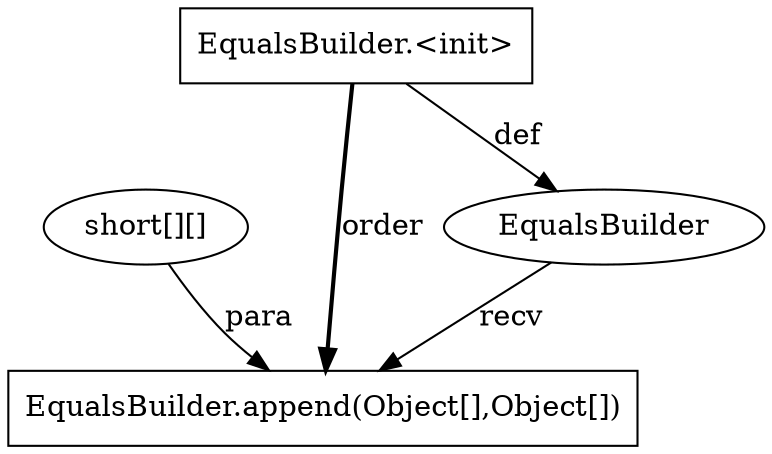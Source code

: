 digraph "AUG" {

  1 [ label="EqualsBuilder.append(Object[],Object[])" shape="box" ];
  2 [ label="short[][]" shape="ellipse" ];
  3 [ label="EqualsBuilder" shape="ellipse" ];
  4 [ label="EqualsBuilder.<init>" shape="box" ];
  3 -> 1 [ label="recv" style="solid" ];
  2 -> 1 [ label="para" style="solid" ];
  4 -> 1 [ label="order" style="bold" ];
  4 -> 3 [ label="def" style="solid" ];
}
